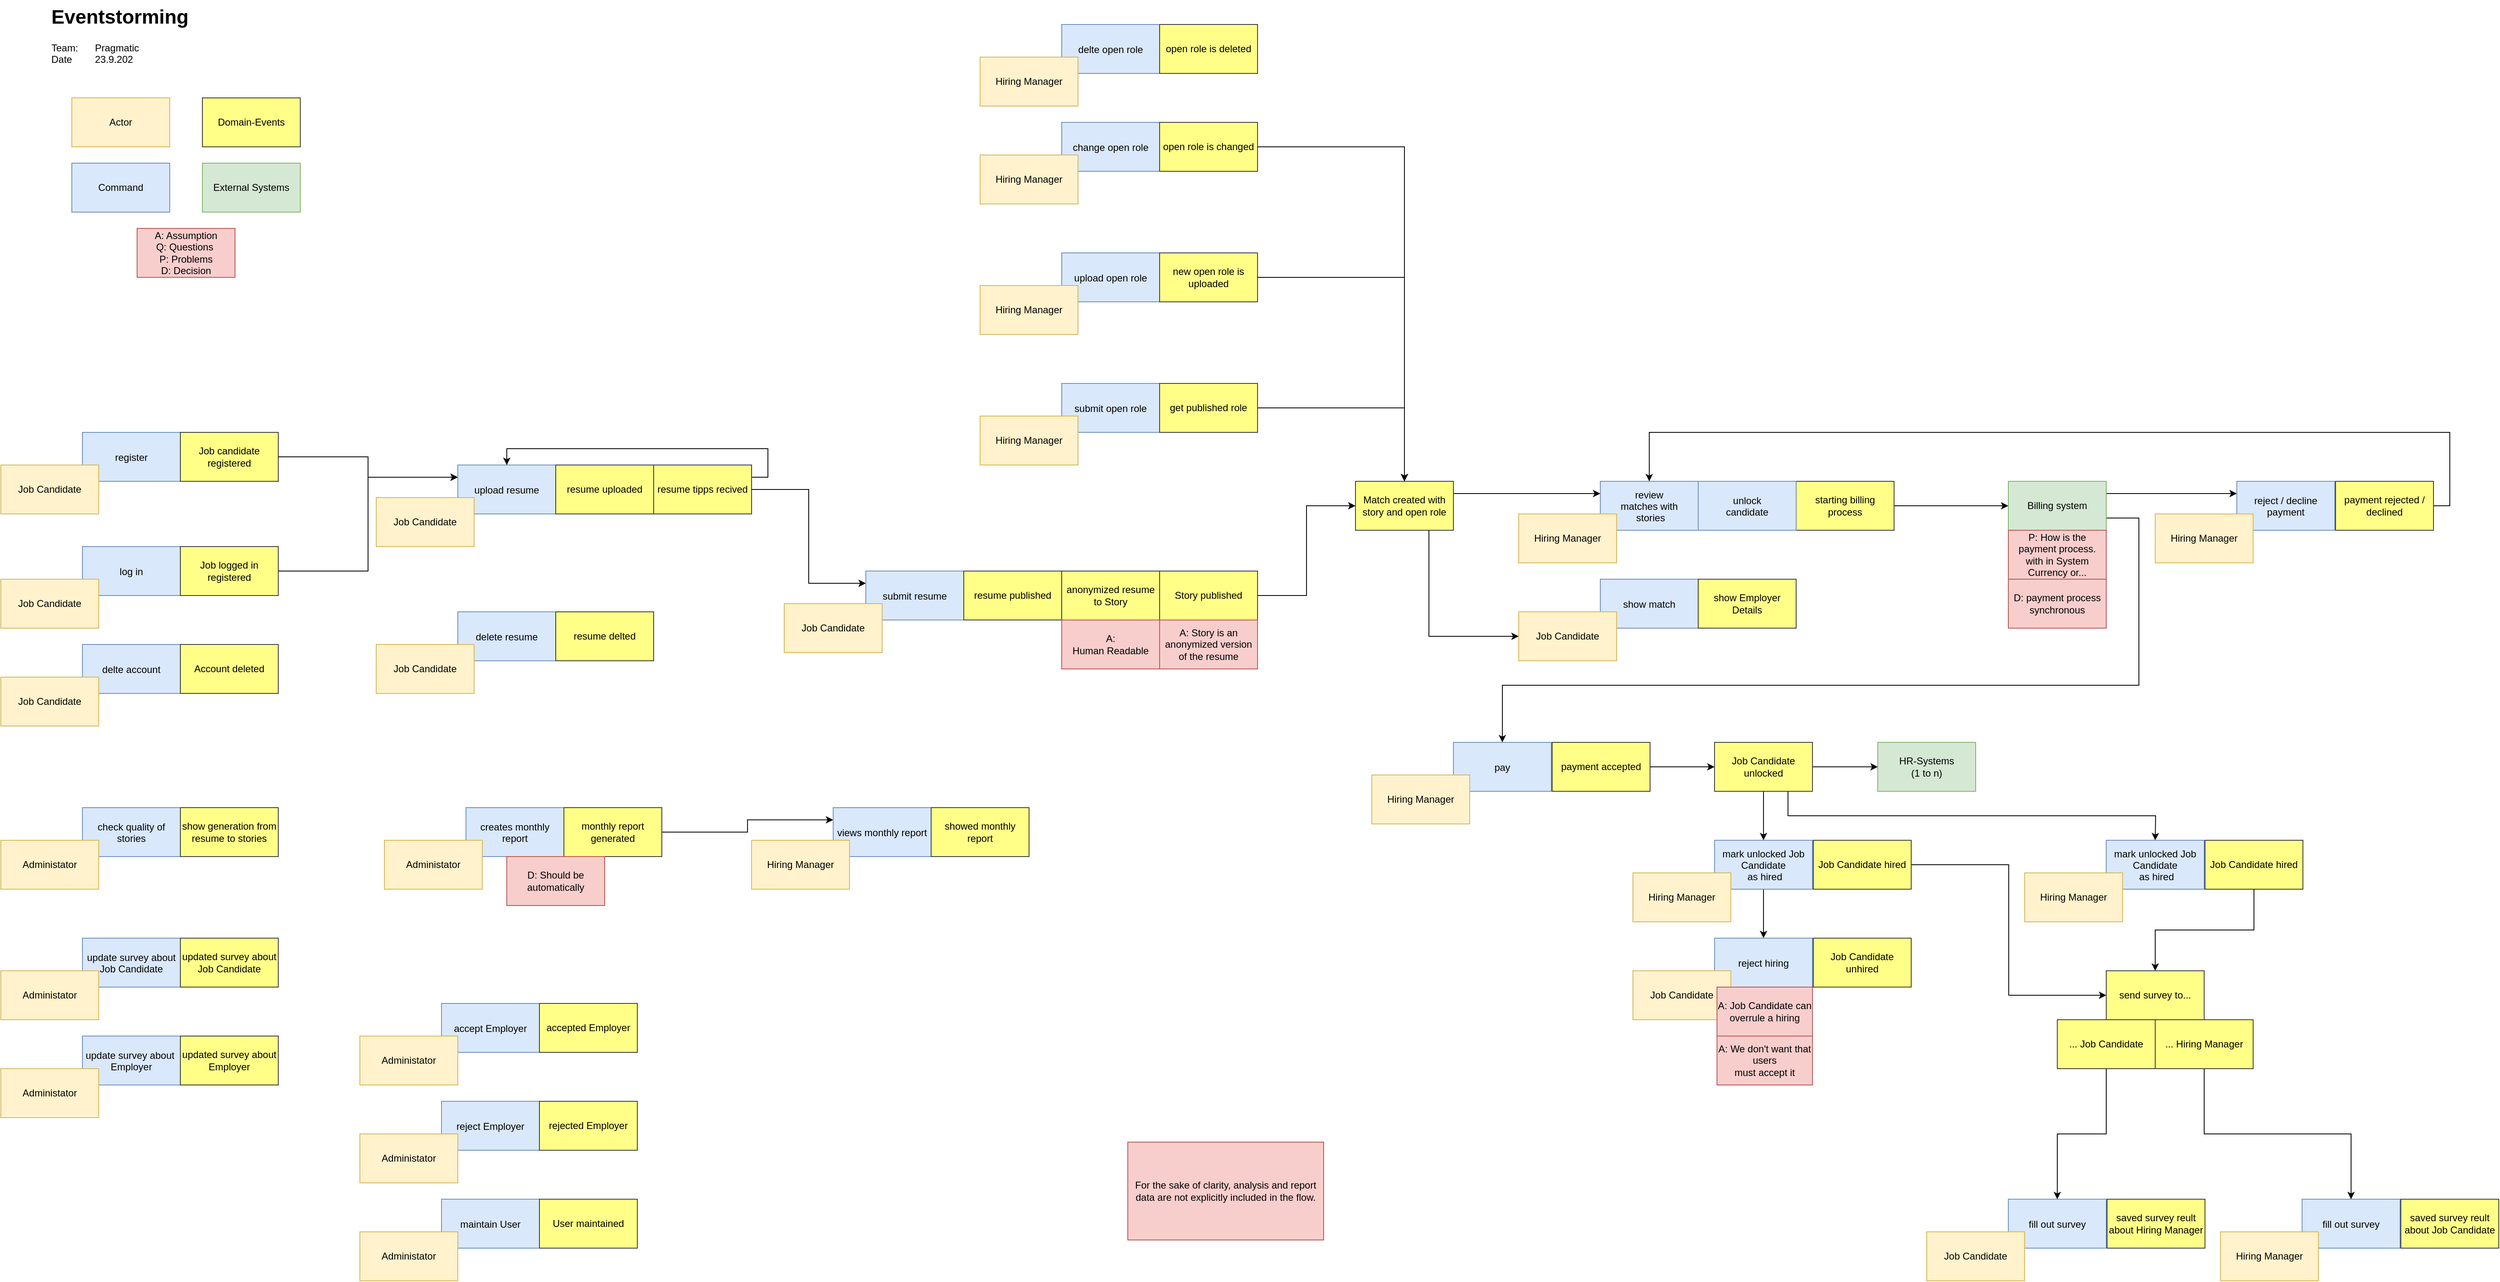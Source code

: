 <mxfile version="24.7.16">
  <diagram name="Seite-1" id="Ka84pMd_1TQliL1998kE">
    <mxGraphModel dx="3641" dy="2691" grid="1" gridSize="10" guides="1" tooltips="1" connect="1" arrows="1" fold="1" page="1" pageScale="1" pageWidth="827" pageHeight="1169" math="0" shadow="0">
      <root>
        <mxCell id="0" />
        <mxCell id="1" parent="0" />
        <mxCell id="ensxZk92bmqrK62Dlh4l-1" value="Actor" style="rounded=0;whiteSpace=wrap;html=1;fillColor=#fff2cc;strokeColor=#d6b656;" parent="1" vertex="1">
          <mxGeometry x="-293" y="-310" width="120" height="60" as="geometry" />
        </mxCell>
        <mxCell id="ensxZk92bmqrK62Dlh4l-3" value="Command" style="rounded=0;whiteSpace=wrap;html=1;fillColor=#dae8fc;strokeColor=#6c8ebf;" parent="1" vertex="1">
          <mxGeometry x="-293" y="-230" width="120" height="60" as="geometry" />
        </mxCell>
        <mxCell id="ensxZk92bmqrK62Dlh4l-4" value="Domain-Events" style="rounded=0;whiteSpace=wrap;html=1;fillColor=#ffff88;strokeColor=#36393d;" parent="1" vertex="1">
          <mxGeometry x="-133" y="-310" width="120" height="60" as="geometry" />
        </mxCell>
        <mxCell id="ensxZk92bmqrK62Dlh4l-5" value="External Systems" style="rounded=0;whiteSpace=wrap;html=1;fillColor=#d5e8d4;strokeColor=#82b366;" parent="1" vertex="1">
          <mxGeometry x="-133" y="-230" width="120" height="60" as="geometry" />
        </mxCell>
        <mxCell id="ensxZk92bmqrK62Dlh4l-6" value="&lt;h1 style=&quot;margin-top: 0px;&quot;&gt;Eventstorming&lt;/h1&gt;&lt;p&gt;Team: &lt;span style=&quot;white-space: pre;&quot;&gt;&#x9;&lt;/span&gt;Pragmatic&lt;br&gt;Date&lt;span style=&quot;white-space: pre;&quot;&gt;&#x9;&lt;/span&gt;23.9.202&lt;/p&gt;" style="text;html=1;whiteSpace=wrap;overflow=hidden;rounded=0;" parent="1" vertex="1">
          <mxGeometry x="-320" y="-430" width="180" height="120" as="geometry" />
        </mxCell>
        <mxCell id="ensxZk92bmqrK62Dlh4l-7" value="A: Assumption&lt;br&gt;Q: Questions&amp;nbsp; &lt;br&gt;P: Problems&lt;br&gt;D: Decision" style="rounded=0;whiteSpace=wrap;html=1;fillColor=#f8cecc;strokeColor=#b85450;" parent="1" vertex="1">
          <mxGeometry x="-213" y="-150" width="120" height="60" as="geometry" />
        </mxCell>
        <mxCell id="ensxZk92bmqrK62Dlh4l-8" value="&lt;p style=&quot;margin: 0px; font-variant-numeric: normal; font-variant-east-asian: normal; font-variant-alternates: normal; font-size-adjust: none; font-kerning: auto; font-optical-sizing: auto; font-feature-settings: normal; font-variation-settings: normal; font-variant-position: normal; font-stretch: normal; line-height: normal; text-align: start;&quot; class=&quot;p1&quot;&gt;register&lt;/p&gt;" style="rounded=0;whiteSpace=wrap;html=1;fillColor=#dae8fc;strokeColor=#6c8ebf;" parent="1" vertex="1">
          <mxGeometry x="-280" y="100" width="120" height="60" as="geometry" />
        </mxCell>
        <mxCell id="ensxZk92bmqrK62Dlh4l-9" value="Job Candidate" style="rounded=0;whiteSpace=wrap;html=1;fillColor=#fff2cc;strokeColor=#d6b656;" parent="1" vertex="1">
          <mxGeometry x="-380" y="140" width="120" height="60" as="geometry" />
        </mxCell>
        <mxCell id="ensxZk92bmqrK62Dlh4l-10" value="Job candidate registered" style="rounded=0;whiteSpace=wrap;html=1;fillColor=#ffff88;strokeColor=#36393d;" parent="1" vertex="1">
          <mxGeometry x="-160" y="100" width="120" height="60" as="geometry" />
        </mxCell>
        <mxCell id="ensxZk92bmqrK62Dlh4l-11" value="&lt;p style=&quot;margin: 0px; font-variant-numeric: normal; font-variant-east-asian: normal; font-variant-alternates: normal; font-size-adjust: none; font-kerning: auto; font-optical-sizing: auto; font-feature-settings: normal; font-variation-settings: normal; font-variant-position: normal; font-stretch: normal; line-height: normal; text-align: start;&quot; class=&quot;p1&quot;&gt;log in&lt;/p&gt;" style="rounded=0;whiteSpace=wrap;html=1;fillColor=#dae8fc;strokeColor=#6c8ebf;" parent="1" vertex="1">
          <mxGeometry x="-280" y="240" width="120" height="60" as="geometry" />
        </mxCell>
        <mxCell id="ensxZk92bmqrK62Dlh4l-12" value="Job Candidate" style="rounded=0;whiteSpace=wrap;html=1;fillColor=#fff2cc;strokeColor=#d6b656;" parent="1" vertex="1">
          <mxGeometry x="-380" y="280" width="120" height="60" as="geometry" />
        </mxCell>
        <mxCell id="ensxZk92bmqrK62Dlh4l-19" style="edgeStyle=orthogonalEdgeStyle;rounded=0;orthogonalLoop=1;jettySize=auto;html=1;exitX=1;exitY=0.5;exitDx=0;exitDy=0;entryX=0;entryY=0.25;entryDx=0;entryDy=0;" parent="1" source="ensxZk92bmqrK62Dlh4l-13" target="ensxZk92bmqrK62Dlh4l-14" edge="1">
          <mxGeometry relative="1" as="geometry" />
        </mxCell>
        <mxCell id="ensxZk92bmqrK62Dlh4l-13" value="Job logged in registered" style="rounded=0;whiteSpace=wrap;html=1;fillColor=#ffff88;strokeColor=#36393d;" parent="1" vertex="1">
          <mxGeometry x="-160" y="240" width="120" height="60" as="geometry" />
        </mxCell>
        <mxCell id="ensxZk92bmqrK62Dlh4l-14" value="&lt;p style=&quot;margin: 0px; font-variant-numeric: normal; font-variant-east-asian: normal; font-variant-alternates: normal; font-size-adjust: none; font-kerning: auto; font-optical-sizing: auto; font-feature-settings: normal; font-variation-settings: normal; font-variant-position: normal; font-stretch: normal; line-height: normal; text-align: start;&quot; class=&quot;p1&quot;&gt;upload resume&lt;/p&gt;" style="rounded=0;whiteSpace=wrap;html=1;fillColor=#dae8fc;strokeColor=#6c8ebf;" parent="1" vertex="1">
          <mxGeometry x="180" y="140" width="120" height="60" as="geometry" />
        </mxCell>
        <mxCell id="ensxZk92bmqrK62Dlh4l-15" value="Job Candidate" style="rounded=0;whiteSpace=wrap;html=1;fillColor=#fff2cc;strokeColor=#d6b656;" parent="1" vertex="1">
          <mxGeometry x="80" y="180" width="120" height="60" as="geometry" />
        </mxCell>
        <mxCell id="ensxZk92bmqrK62Dlh4l-16" value="resume uploaded" style="rounded=0;whiteSpace=wrap;html=1;fillColor=#ffff88;strokeColor=#36393d;" parent="1" vertex="1">
          <mxGeometry x="300" y="140" width="120" height="60" as="geometry" />
        </mxCell>
        <mxCell id="ensxZk92bmqrK62Dlh4l-17" style="edgeStyle=orthogonalEdgeStyle;rounded=0;orthogonalLoop=1;jettySize=auto;html=1;exitX=1;exitY=0.5;exitDx=0;exitDy=0;entryX=0;entryY=0.25;entryDx=0;entryDy=0;" parent="1" source="ensxZk92bmqrK62Dlh4l-10" target="ensxZk92bmqrK62Dlh4l-14" edge="1">
          <mxGeometry relative="1" as="geometry" />
        </mxCell>
        <mxCell id="LAuYVijurVUjFU-Nl5fI-39" style="edgeStyle=orthogonalEdgeStyle;rounded=0;orthogonalLoop=1;jettySize=auto;html=1;exitX=1;exitY=0.5;exitDx=0;exitDy=0;entryX=0;entryY=0.25;entryDx=0;entryDy=0;" parent="1" source="ensxZk92bmqrK62Dlh4l-20" target="ensxZk92bmqrK62Dlh4l-27" edge="1">
          <mxGeometry relative="1" as="geometry" />
        </mxCell>
        <mxCell id="LAuYVijurVUjFU-Nl5fI-41" style="edgeStyle=orthogonalEdgeStyle;rounded=0;orthogonalLoop=1;jettySize=auto;html=1;exitX=1;exitY=0.25;exitDx=0;exitDy=0;entryX=0.5;entryY=0;entryDx=0;entryDy=0;" parent="1" source="ensxZk92bmqrK62Dlh4l-20" target="ensxZk92bmqrK62Dlh4l-14" edge="1">
          <mxGeometry relative="1" as="geometry">
            <Array as="points">
              <mxPoint x="560" y="155" />
              <mxPoint x="560" y="120" />
              <mxPoint x="240" y="120" />
            </Array>
          </mxGeometry>
        </mxCell>
        <mxCell id="ensxZk92bmqrK62Dlh4l-20" value="resume tipps recived" style="rounded=0;whiteSpace=wrap;html=1;fillColor=#ffff88;strokeColor=#36393d;" parent="1" vertex="1">
          <mxGeometry x="420" y="140" width="120" height="60" as="geometry" />
        </mxCell>
        <mxCell id="ensxZk92bmqrK62Dlh4l-21" value="&lt;p style=&quot;margin: 0px; font-variant-numeric: normal; font-variant-east-asian: normal; font-variant-alternates: normal; font-size-adjust: none; font-kerning: auto; font-optical-sizing: auto; font-feature-settings: normal; font-variation-settings: normal; font-variant-position: normal; font-stretch: normal; line-height: normal; text-align: start;&quot; class=&quot;p1&quot;&gt;delte account&lt;/p&gt;" style="rounded=0;whiteSpace=wrap;html=1;fillColor=#dae8fc;strokeColor=#6c8ebf;" parent="1" vertex="1">
          <mxGeometry x="-280" y="360" width="120" height="60" as="geometry" />
        </mxCell>
        <mxCell id="ensxZk92bmqrK62Dlh4l-22" value="Job Candidate" style="rounded=0;whiteSpace=wrap;html=1;fillColor=#fff2cc;strokeColor=#d6b656;" parent="1" vertex="1">
          <mxGeometry x="-380" y="400" width="120" height="60" as="geometry" />
        </mxCell>
        <mxCell id="ensxZk92bmqrK62Dlh4l-23" value="Account deleted" style="rounded=0;whiteSpace=wrap;html=1;fillColor=#ffff88;strokeColor=#36393d;" parent="1" vertex="1">
          <mxGeometry x="-160" y="360" width="120" height="60" as="geometry" />
        </mxCell>
        <mxCell id="ensxZk92bmqrK62Dlh4l-24" value="&lt;p style=&quot;margin: 0px; font-variant-numeric: normal; font-variant-east-asian: normal; font-variant-alternates: normal; font-size-adjust: none; font-kerning: auto; font-optical-sizing: auto; font-feature-settings: normal; font-variation-settings: normal; font-variant-position: normal; font-stretch: normal; line-height: normal; text-align: start;&quot; class=&quot;p1&quot;&gt;delete resume&lt;/p&gt;" style="rounded=0;whiteSpace=wrap;html=1;fillColor=#dae8fc;strokeColor=#6c8ebf;" parent="1" vertex="1">
          <mxGeometry x="180" y="320" width="120" height="60" as="geometry" />
        </mxCell>
        <mxCell id="ensxZk92bmqrK62Dlh4l-25" value="Job Candidate" style="rounded=0;whiteSpace=wrap;html=1;fillColor=#fff2cc;strokeColor=#d6b656;" parent="1" vertex="1">
          <mxGeometry x="80" y="360" width="120" height="60" as="geometry" />
        </mxCell>
        <mxCell id="ensxZk92bmqrK62Dlh4l-26" value="resume delted" style="rounded=0;whiteSpace=wrap;html=1;fillColor=#ffff88;strokeColor=#36393d;" parent="1" vertex="1">
          <mxGeometry x="300" y="320" width="120" height="60" as="geometry" />
        </mxCell>
        <mxCell id="ensxZk92bmqrK62Dlh4l-27" value="&lt;p style=&quot;margin: 0px; font-variant-numeric: normal; font-variant-east-asian: normal; font-variant-alternates: normal; font-size-adjust: none; font-kerning: auto; font-optical-sizing: auto; font-feature-settings: normal; font-variation-settings: normal; font-variant-position: normal; font-stretch: normal; line-height: normal; text-align: start;&quot; class=&quot;p1&quot;&gt;submit resume&lt;/p&gt;" style="rounded=0;whiteSpace=wrap;html=1;fillColor=#dae8fc;strokeColor=#6c8ebf;" parent="1" vertex="1">
          <mxGeometry x="680" y="270" width="120" height="60" as="geometry" />
        </mxCell>
        <mxCell id="ensxZk92bmqrK62Dlh4l-28" value="Job Candidate" style="rounded=0;whiteSpace=wrap;html=1;fillColor=#fff2cc;strokeColor=#d6b656;" parent="1" vertex="1">
          <mxGeometry x="580" y="310" width="120" height="60" as="geometry" />
        </mxCell>
        <mxCell id="ensxZk92bmqrK62Dlh4l-29" value="resume published" style="rounded=0;whiteSpace=wrap;html=1;fillColor=#ffff88;strokeColor=#36393d;" parent="1" vertex="1">
          <mxGeometry x="800" y="270" width="120" height="60" as="geometry" />
        </mxCell>
        <mxCell id="ensxZk92bmqrK62Dlh4l-30" value="anonymized resume to Story" style="rounded=0;whiteSpace=wrap;html=1;fillColor=#ffff88;strokeColor=#36393d;" parent="1" vertex="1">
          <mxGeometry x="920" y="270" width="120" height="60" as="geometry" />
        </mxCell>
        <mxCell id="ensxZk92bmqrK62Dlh4l-42" style="edgeStyle=orthogonalEdgeStyle;rounded=0;orthogonalLoop=1;jettySize=auto;html=1;exitX=1;exitY=0.5;exitDx=0;exitDy=0;entryX=0;entryY=0.5;entryDx=0;entryDy=0;" parent="1" source="ensxZk92bmqrK62Dlh4l-31" target="ensxZk92bmqrK62Dlh4l-41" edge="1">
          <mxGeometry relative="1" as="geometry" />
        </mxCell>
        <mxCell id="ensxZk92bmqrK62Dlh4l-31" value="Story published" style="rounded=0;whiteSpace=wrap;html=1;fillColor=#ffff88;strokeColor=#36393d;" parent="1" vertex="1">
          <mxGeometry x="1040" y="270" width="120" height="60" as="geometry" />
        </mxCell>
        <mxCell id="ensxZk92bmqrK62Dlh4l-32" value="A:&lt;br&gt;Human Readable" style="rounded=0;whiteSpace=wrap;html=1;fillColor=#f8cecc;strokeColor=#b85450;" parent="1" vertex="1">
          <mxGeometry x="920" y="330" width="120" height="60" as="geometry" />
        </mxCell>
        <mxCell id="ensxZk92bmqrK62Dlh4l-33" value="A: Story is an anonymized version of the resume" style="rounded=0;whiteSpace=wrap;html=1;fillColor=#f8cecc;strokeColor=#b85450;" parent="1" vertex="1">
          <mxGeometry x="1040" y="330" width="120" height="60" as="geometry" />
        </mxCell>
        <mxCell id="ensxZk92bmqrK62Dlh4l-34" value="&lt;p style=&quot;margin: 0px; font-variant-numeric: normal; font-variant-east-asian: normal; font-variant-alternates: normal; font-size-adjust: none; font-kerning: auto; font-optical-sizing: auto; font-feature-settings: normal; font-variation-settings: normal; font-variant-position: normal; font-stretch: normal; line-height: normal; text-align: start;&quot; class=&quot;p1&quot;&gt;submit open role&lt;/p&gt;" style="rounded=0;whiteSpace=wrap;html=1;fillColor=#dae8fc;strokeColor=#6c8ebf;" parent="1" vertex="1">
          <mxGeometry x="920" y="40" width="120" height="60" as="geometry" />
        </mxCell>
        <mxCell id="ensxZk92bmqrK62Dlh4l-35" value="Hiring Manager" style="rounded=0;whiteSpace=wrap;html=1;fillColor=#fff2cc;strokeColor=#d6b656;" parent="1" vertex="1">
          <mxGeometry x="820" y="80" width="120" height="60" as="geometry" />
        </mxCell>
        <mxCell id="ensxZk92bmqrK62Dlh4l-43" style="edgeStyle=orthogonalEdgeStyle;rounded=0;orthogonalLoop=1;jettySize=auto;html=1;exitX=1;exitY=0.5;exitDx=0;exitDy=0;entryX=0.5;entryY=0;entryDx=0;entryDy=0;" parent="1" source="ensxZk92bmqrK62Dlh4l-36" target="ensxZk92bmqrK62Dlh4l-41" edge="1">
          <mxGeometry relative="1" as="geometry" />
        </mxCell>
        <mxCell id="ensxZk92bmqrK62Dlh4l-36" value="get published role" style="rounded=0;whiteSpace=wrap;html=1;fillColor=#ffff88;strokeColor=#36393d;" parent="1" vertex="1">
          <mxGeometry x="1040" y="40" width="120" height="60" as="geometry" />
        </mxCell>
        <mxCell id="ensxZk92bmqrK62Dlh4l-38" value="&lt;p style=&quot;margin: 0px; font-variant-numeric: normal; font-variant-east-asian: normal; font-variant-alternates: normal; font-size-adjust: none; font-kerning: auto; font-optical-sizing: auto; font-feature-settings: normal; font-variation-settings: normal; font-variant-position: normal; font-stretch: normal; line-height: normal;&quot; class=&quot;p1&quot;&gt;review &lt;br&gt;matches with&lt;br&gt;&amp;nbsp;stories&lt;/p&gt;" style="rounded=0;whiteSpace=wrap;html=1;fillColor=#dae8fc;strokeColor=#6c8ebf;align=center;" parent="1" vertex="1">
          <mxGeometry x="1580" y="160" width="120" height="60" as="geometry" />
        </mxCell>
        <mxCell id="ensxZk92bmqrK62Dlh4l-39" value="Hiring Manager" style="rounded=0;whiteSpace=wrap;html=1;fillColor=#fff2cc;strokeColor=#d6b656;" parent="1" vertex="1">
          <mxGeometry x="1480" y="200" width="120" height="60" as="geometry" />
        </mxCell>
        <mxCell id="ensxZk92bmqrK62Dlh4l-66" style="edgeStyle=orthogonalEdgeStyle;rounded=0;orthogonalLoop=1;jettySize=auto;html=1;exitX=1;exitY=0.5;exitDx=0;exitDy=0;entryX=0;entryY=0.5;entryDx=0;entryDy=0;" parent="1" source="ensxZk92bmqrK62Dlh4l-40" target="ensxZk92bmqrK62Dlh4l-65" edge="1">
          <mxGeometry relative="1" as="geometry" />
        </mxCell>
        <mxCell id="ensxZk92bmqrK62Dlh4l-40" value="starting billing process" style="rounded=0;whiteSpace=wrap;html=1;fillColor=#ffff88;strokeColor=#36393d;" parent="1" vertex="1">
          <mxGeometry x="1820" y="160" width="120" height="60" as="geometry" />
        </mxCell>
        <mxCell id="ensxZk92bmqrK62Dlh4l-63" style="edgeStyle=orthogonalEdgeStyle;rounded=0;orthogonalLoop=1;jettySize=auto;html=1;exitX=1;exitY=0.25;exitDx=0;exitDy=0;entryX=0;entryY=0.25;entryDx=0;entryDy=0;" parent="1" source="ensxZk92bmqrK62Dlh4l-41" target="ensxZk92bmqrK62Dlh4l-38" edge="1">
          <mxGeometry relative="1" as="geometry" />
        </mxCell>
        <mxCell id="LAuYVijurVUjFU-Nl5fI-35" style="edgeStyle=orthogonalEdgeStyle;rounded=0;orthogonalLoop=1;jettySize=auto;html=1;exitX=0.75;exitY=1;exitDx=0;exitDy=0;entryX=0;entryY=0.5;entryDx=0;entryDy=0;" parent="1" source="ensxZk92bmqrK62Dlh4l-41" target="LAuYVijurVUjFU-Nl5fI-33" edge="1">
          <mxGeometry relative="1" as="geometry" />
        </mxCell>
        <mxCell id="ensxZk92bmqrK62Dlh4l-41" value="Match created with story and open role" style="rounded=0;whiteSpace=wrap;html=1;fillColor=#ffff88;strokeColor=#36393d;" parent="1" vertex="1">
          <mxGeometry x="1280" y="160" width="120" height="60" as="geometry" />
        </mxCell>
        <mxCell id="ensxZk92bmqrK62Dlh4l-53" value="&lt;p style=&quot;margin: 0px; font-variant-numeric: normal; font-variant-east-asian: normal; font-variant-alternates: normal; font-size-adjust: none; font-kerning: auto; font-optical-sizing: auto; font-feature-settings: normal; font-variation-settings: normal; font-variant-position: normal; font-stretch: normal; line-height: normal; text-align: start;&quot; class=&quot;p1&quot;&gt;upload open role&lt;/p&gt;" style="rounded=0;whiteSpace=wrap;html=1;fillColor=#dae8fc;strokeColor=#6c8ebf;" parent="1" vertex="1">
          <mxGeometry x="920" y="-120" width="120" height="60" as="geometry" />
        </mxCell>
        <mxCell id="ensxZk92bmqrK62Dlh4l-54" value="Hiring Manager" style="rounded=0;whiteSpace=wrap;html=1;fillColor=#fff2cc;strokeColor=#d6b656;" parent="1" vertex="1">
          <mxGeometry x="820" y="-80" width="120" height="60" as="geometry" />
        </mxCell>
        <mxCell id="LAuYVijurVUjFU-Nl5fI-42" style="edgeStyle=orthogonalEdgeStyle;rounded=0;orthogonalLoop=1;jettySize=auto;html=1;exitX=1;exitY=0.5;exitDx=0;exitDy=0;entryX=0.5;entryY=0;entryDx=0;entryDy=0;" parent="1" source="ensxZk92bmqrK62Dlh4l-55" target="ensxZk92bmqrK62Dlh4l-41" edge="1">
          <mxGeometry relative="1" as="geometry" />
        </mxCell>
        <mxCell id="ensxZk92bmqrK62Dlh4l-55" value="new open role is uploaded" style="rounded=0;whiteSpace=wrap;html=1;fillColor=#ffff88;strokeColor=#36393d;" parent="1" vertex="1">
          <mxGeometry x="1040" y="-120" width="120" height="60" as="geometry" />
        </mxCell>
        <mxCell id="ensxZk92bmqrK62Dlh4l-56" value="&lt;p style=&quot;margin: 0px; font-variant-numeric: normal; font-variant-east-asian: normal; font-variant-alternates: normal; font-size-adjust: none; font-kerning: auto; font-optical-sizing: auto; font-feature-settings: normal; font-variation-settings: normal; font-variant-position: normal; font-stretch: normal; line-height: normal; text-align: start;&quot; class=&quot;p1&quot;&gt;change open role&lt;/p&gt;" style="rounded=0;whiteSpace=wrap;html=1;fillColor=#dae8fc;strokeColor=#6c8ebf;" parent="1" vertex="1">
          <mxGeometry x="920" y="-280" width="120" height="60" as="geometry" />
        </mxCell>
        <mxCell id="ensxZk92bmqrK62Dlh4l-57" value="Hiring Manager" style="rounded=0;whiteSpace=wrap;html=1;fillColor=#fff2cc;strokeColor=#d6b656;" parent="1" vertex="1">
          <mxGeometry x="820" y="-240" width="120" height="60" as="geometry" />
        </mxCell>
        <mxCell id="ensxZk92bmqrK62Dlh4l-62" style="edgeStyle=orthogonalEdgeStyle;rounded=0;orthogonalLoop=1;jettySize=auto;html=1;exitX=1;exitY=0.5;exitDx=0;exitDy=0;" parent="1" source="ensxZk92bmqrK62Dlh4l-58" target="ensxZk92bmqrK62Dlh4l-41" edge="1">
          <mxGeometry relative="1" as="geometry" />
        </mxCell>
        <mxCell id="ensxZk92bmqrK62Dlh4l-58" value="open role is changed" style="rounded=0;whiteSpace=wrap;html=1;fillColor=#ffff88;strokeColor=#36393d;" parent="1" vertex="1">
          <mxGeometry x="1040" y="-280" width="120" height="60" as="geometry" />
        </mxCell>
        <mxCell id="ensxZk92bmqrK62Dlh4l-59" value="&lt;p style=&quot;margin: 0px; font-variant-numeric: normal; font-variant-east-asian: normal; font-variant-alternates: normal; font-size-adjust: none; font-kerning: auto; font-optical-sizing: auto; font-feature-settings: normal; font-variation-settings: normal; font-variant-position: normal; font-stretch: normal; line-height: normal; text-align: start;&quot; class=&quot;p1&quot;&gt;delte open role&lt;/p&gt;" style="rounded=0;whiteSpace=wrap;html=1;fillColor=#dae8fc;strokeColor=#6c8ebf;" parent="1" vertex="1">
          <mxGeometry x="920" y="-400" width="120" height="60" as="geometry" />
        </mxCell>
        <mxCell id="ensxZk92bmqrK62Dlh4l-60" value="Hiring Manager" style="rounded=0;whiteSpace=wrap;html=1;fillColor=#fff2cc;strokeColor=#d6b656;" parent="1" vertex="1">
          <mxGeometry x="820" y="-360" width="120" height="60" as="geometry" />
        </mxCell>
        <mxCell id="ensxZk92bmqrK62Dlh4l-61" value="open role is deleted" style="rounded=0;whiteSpace=wrap;html=1;fillColor=#ffff88;strokeColor=#36393d;" parent="1" vertex="1">
          <mxGeometry x="1040" y="-400" width="120" height="60" as="geometry" />
        </mxCell>
        <mxCell id="ensxZk92bmqrK62Dlh4l-64" value="&lt;p style=&quot;margin: 0px; font-variant-numeric: normal; font-variant-east-asian: normal; font-variant-alternates: normal; font-size-adjust: none; font-kerning: auto; font-optical-sizing: auto; font-feature-settings: normal; font-variation-settings: normal; font-variant-position: normal; font-stretch: normal; line-height: normal;&quot; class=&quot;p1&quot;&gt;unlock&lt;br&gt;candidate&lt;/p&gt;" style="rounded=0;whiteSpace=wrap;html=1;fillColor=#dae8fc;strokeColor=#6c8ebf;align=center;" parent="1" vertex="1">
          <mxGeometry x="1700" y="160" width="120" height="60" as="geometry" />
        </mxCell>
        <mxCell id="ensxZk92bmqrK62Dlh4l-74" style="edgeStyle=orthogonalEdgeStyle;rounded=0;orthogonalLoop=1;jettySize=auto;html=1;exitX=1;exitY=0.25;exitDx=0;exitDy=0;entryX=0;entryY=0.25;entryDx=0;entryDy=0;" parent="1" source="ensxZk92bmqrK62Dlh4l-65" target="ensxZk92bmqrK62Dlh4l-69" edge="1">
          <mxGeometry relative="1" as="geometry" />
        </mxCell>
        <mxCell id="ensxZk92bmqrK62Dlh4l-79" style="edgeStyle=orthogonalEdgeStyle;rounded=0;orthogonalLoop=1;jettySize=auto;html=1;exitX=1;exitY=0.75;exitDx=0;exitDy=0;entryX=0.5;entryY=0;entryDx=0;entryDy=0;" parent="1" source="ensxZk92bmqrK62Dlh4l-65" target="ensxZk92bmqrK62Dlh4l-77" edge="1">
          <mxGeometry relative="1" as="geometry">
            <Array as="points">
              <mxPoint x="2240" y="205" />
              <mxPoint x="2240" y="410" />
              <mxPoint x="1460" y="410" />
            </Array>
          </mxGeometry>
        </mxCell>
        <mxCell id="ensxZk92bmqrK62Dlh4l-65" value="Billing system" style="rounded=0;whiteSpace=wrap;html=1;fillColor=#d5e8d4;strokeColor=#82b366;" parent="1" vertex="1">
          <mxGeometry x="2080" y="160" width="120" height="60" as="geometry" />
        </mxCell>
        <mxCell id="ensxZk92bmqrK62Dlh4l-67" value="P: How is the payment process. with in System Currency or..." style="rounded=0;whiteSpace=wrap;html=1;fillColor=#f8cecc;strokeColor=#b85450;" parent="1" vertex="1">
          <mxGeometry x="2080" y="220" width="120" height="60" as="geometry" />
        </mxCell>
        <mxCell id="ensxZk92bmqrK62Dlh4l-75" style="edgeStyle=orthogonalEdgeStyle;rounded=0;orthogonalLoop=1;jettySize=auto;html=1;exitX=1;exitY=0.5;exitDx=0;exitDy=0;entryX=0.5;entryY=0;entryDx=0;entryDy=0;" parent="1" source="ensxZk92bmqrK62Dlh4l-68" target="ensxZk92bmqrK62Dlh4l-38" edge="1">
          <mxGeometry relative="1" as="geometry">
            <Array as="points">
              <mxPoint x="2621" y="190" />
              <mxPoint x="2621" y="100" />
              <mxPoint x="1640" y="100" />
            </Array>
          </mxGeometry>
        </mxCell>
        <mxCell id="ensxZk92bmqrK62Dlh4l-68" value="payment rejected / declined" style="rounded=0;whiteSpace=wrap;html=1;fillColor=#ffff88;strokeColor=#36393d;" parent="1" vertex="1">
          <mxGeometry x="2481" y="160" width="120" height="60" as="geometry" />
        </mxCell>
        <mxCell id="ensxZk92bmqrK62Dlh4l-69" value="&lt;p style=&quot;margin: 0px; font-variant-numeric: normal; font-variant-east-asian: normal; font-variant-alternates: normal; font-size-adjust: none; font-kerning: auto; font-optical-sizing: auto; font-feature-settings: normal; font-variation-settings: normal; font-variant-position: normal; font-stretch: normal; line-height: normal;&quot; class=&quot;p1&quot;&gt;reject / decline payment&lt;/p&gt;" style="rounded=0;whiteSpace=wrap;html=1;fillColor=#dae8fc;strokeColor=#6c8ebf;align=center;" parent="1" vertex="1">
          <mxGeometry x="2360" y="160" width="120" height="60" as="geometry" />
        </mxCell>
        <mxCell id="ensxZk92bmqrK62Dlh4l-70" value="Hiring Manager" style="rounded=0;whiteSpace=wrap;html=1;fillColor=#fff2cc;strokeColor=#d6b656;" parent="1" vertex="1">
          <mxGeometry x="2260" y="200" width="120" height="60" as="geometry" />
        </mxCell>
        <mxCell id="ensxZk92bmqrK62Dlh4l-81" style="edgeStyle=orthogonalEdgeStyle;rounded=0;orthogonalLoop=1;jettySize=auto;html=1;exitX=1;exitY=0.5;exitDx=0;exitDy=0;entryX=0;entryY=0.5;entryDx=0;entryDy=0;" parent="1" source="ensxZk92bmqrK62Dlh4l-76" target="ensxZk92bmqrK62Dlh4l-80" edge="1">
          <mxGeometry relative="1" as="geometry" />
        </mxCell>
        <mxCell id="ensxZk92bmqrK62Dlh4l-76" value="payment accepted" style="rounded=0;whiteSpace=wrap;html=1;fillColor=#ffff88;strokeColor=#36393d;" parent="1" vertex="1">
          <mxGeometry x="1521" y="480" width="120" height="60" as="geometry" />
        </mxCell>
        <mxCell id="ensxZk92bmqrK62Dlh4l-77" value="&lt;p style=&quot;margin: 0px; font-variant-numeric: normal; font-variant-east-asian: normal; font-variant-alternates: normal; font-size-adjust: none; font-kerning: auto; font-optical-sizing: auto; font-feature-settings: normal; font-variation-settings: normal; font-variant-position: normal; font-stretch: normal; line-height: normal;&quot; class=&quot;p1&quot;&gt;pay&lt;/p&gt;" style="rounded=0;whiteSpace=wrap;html=1;fillColor=#dae8fc;strokeColor=#6c8ebf;align=center;" parent="1" vertex="1">
          <mxGeometry x="1400" y="480" width="120" height="60" as="geometry" />
        </mxCell>
        <mxCell id="ensxZk92bmqrK62Dlh4l-78" value="Hiring Manager" style="rounded=0;whiteSpace=wrap;html=1;fillColor=#fff2cc;strokeColor=#d6b656;" parent="1" vertex="1">
          <mxGeometry x="1300" y="520" width="120" height="60" as="geometry" />
        </mxCell>
        <mxCell id="ensxZk92bmqrK62Dlh4l-83" style="edgeStyle=orthogonalEdgeStyle;rounded=0;orthogonalLoop=1;jettySize=auto;html=1;exitX=1;exitY=0.5;exitDx=0;exitDy=0;" parent="1" source="ensxZk92bmqrK62Dlh4l-80" target="ensxZk92bmqrK62Dlh4l-82" edge="1">
          <mxGeometry relative="1" as="geometry" />
        </mxCell>
        <mxCell id="ensxZk92bmqrK62Dlh4l-95" style="edgeStyle=orthogonalEdgeStyle;rounded=0;orthogonalLoop=1;jettySize=auto;html=1;exitX=0.5;exitY=1;exitDx=0;exitDy=0;entryX=0.5;entryY=0;entryDx=0;entryDy=0;" parent="1" source="ensxZk92bmqrK62Dlh4l-80" target="ensxZk92bmqrK62Dlh4l-85" edge="1">
          <mxGeometry relative="1" as="geometry">
            <mxPoint x="1780" y="560" as="targetPoint" />
          </mxGeometry>
        </mxCell>
        <mxCell id="ensxZk92bmqrK62Dlh4l-108" style="edgeStyle=orthogonalEdgeStyle;rounded=0;orthogonalLoop=1;jettySize=auto;html=1;exitX=0.75;exitY=1;exitDx=0;exitDy=0;" parent="1" source="ensxZk92bmqrK62Dlh4l-80" edge="1">
          <mxGeometry relative="1" as="geometry">
            <mxPoint x="2260" y="600" as="targetPoint" />
          </mxGeometry>
        </mxCell>
        <mxCell id="ensxZk92bmqrK62Dlh4l-80" value="Job Candidate unlocked" style="rounded=0;whiteSpace=wrap;html=1;fillColor=#ffff88;strokeColor=#36393d;" parent="1" vertex="1">
          <mxGeometry x="1720" y="480" width="120" height="60" as="geometry" />
        </mxCell>
        <mxCell id="ensxZk92bmqrK62Dlh4l-82" value="HR-Systems&lt;div&gt;(1 to n)&lt;/div&gt;" style="rounded=0;whiteSpace=wrap;html=1;fillColor=#d5e8d4;strokeColor=#82b366;" parent="1" vertex="1">
          <mxGeometry x="1920" y="480" width="120" height="60" as="geometry" />
        </mxCell>
        <mxCell id="ensxZk92bmqrK62Dlh4l-134" style="edgeStyle=orthogonalEdgeStyle;rounded=0;orthogonalLoop=1;jettySize=auto;html=1;exitX=1;exitY=0.5;exitDx=0;exitDy=0;entryX=0;entryY=0.5;entryDx=0;entryDy=0;" parent="1" source="ensxZk92bmqrK62Dlh4l-84" target="ensxZk92bmqrK62Dlh4l-131" edge="1">
          <mxGeometry relative="1" as="geometry" />
        </mxCell>
        <mxCell id="ensxZk92bmqrK62Dlh4l-84" value="Job Candidate hired" style="rounded=0;whiteSpace=wrap;html=1;fillColor=#ffff88;strokeColor=#36393d;" parent="1" vertex="1">
          <mxGeometry x="1841" y="600" width="120" height="60" as="geometry" />
        </mxCell>
        <mxCell id="ensxZk92bmqrK62Dlh4l-96" style="edgeStyle=orthogonalEdgeStyle;rounded=0;orthogonalLoop=1;jettySize=auto;html=1;exitX=0.5;exitY=1;exitDx=0;exitDy=0;entryX=0.5;entryY=0;entryDx=0;entryDy=0;" parent="1" source="ensxZk92bmqrK62Dlh4l-85" target="ensxZk92bmqrK62Dlh4l-88" edge="1">
          <mxGeometry relative="1" as="geometry" />
        </mxCell>
        <mxCell id="ensxZk92bmqrK62Dlh4l-85" value="&lt;p style=&quot;margin: 0px; font-variant-numeric: normal; font-variant-east-asian: normal; font-variant-alternates: normal; font-size-adjust: none; font-kerning: auto; font-optical-sizing: auto; font-feature-settings: normal; font-variation-settings: normal; font-variant-position: normal; font-stretch: normal; line-height: normal;&quot; class=&quot;p1&quot;&gt;mark unlocked Job Candidate&lt;br&gt;&amp;nbsp;as hired&lt;/p&gt;" style="rounded=0;whiteSpace=wrap;html=1;fillColor=#dae8fc;strokeColor=#6c8ebf;align=center;" parent="1" vertex="1">
          <mxGeometry x="1720" y="600" width="120" height="60" as="geometry" />
        </mxCell>
        <mxCell id="ensxZk92bmqrK62Dlh4l-86" value="Hiring Manager" style="rounded=0;whiteSpace=wrap;html=1;fillColor=#fff2cc;strokeColor=#d6b656;" parent="1" vertex="1">
          <mxGeometry x="1620" y="640" width="120" height="60" as="geometry" />
        </mxCell>
        <mxCell id="ensxZk92bmqrK62Dlh4l-87" value="Job Candidate unhired" style="rounded=0;whiteSpace=wrap;html=1;fillColor=#ffff88;strokeColor=#36393d;" parent="1" vertex="1">
          <mxGeometry x="1841" y="720" width="120" height="60" as="geometry" />
        </mxCell>
        <mxCell id="ensxZk92bmqrK62Dlh4l-88" value="&lt;p style=&quot;margin: 0px; font-variant-numeric: normal; font-variant-east-asian: normal; font-variant-alternates: normal; font-size-adjust: none; font-kerning: auto; font-optical-sizing: auto; font-feature-settings: normal; font-variation-settings: normal; font-variant-position: normal; font-stretch: normal; line-height: normal;&quot; class=&quot;p1&quot;&gt;reject hiring&lt;/p&gt;" style="rounded=0;whiteSpace=wrap;html=1;fillColor=#dae8fc;strokeColor=#6c8ebf;align=center;" parent="1" vertex="1">
          <mxGeometry x="1720" y="720" width="120" height="60" as="geometry" />
        </mxCell>
        <mxCell id="ensxZk92bmqrK62Dlh4l-89" value="Job Candidate" style="rounded=0;whiteSpace=wrap;html=1;fillColor=#fff2cc;strokeColor=#d6b656;" parent="1" vertex="1">
          <mxGeometry x="1620" y="760" width="120" height="60" as="geometry" />
        </mxCell>
        <mxCell id="ensxZk92bmqrK62Dlh4l-90" value="A: Job Candidate can overrule a hiring" style="rounded=0;whiteSpace=wrap;html=1;fillColor=#f8cecc;strokeColor=#b85450;" parent="1" vertex="1">
          <mxGeometry x="1723" y="780" width="117" height="60" as="geometry" />
        </mxCell>
        <mxCell id="ensxZk92bmqrK62Dlh4l-92" value="A: We don&#39;t want that users&lt;br&gt;must accept it" style="rounded=0;whiteSpace=wrap;html=1;fillColor=#f8cecc;strokeColor=#b85450;" parent="1" vertex="1">
          <mxGeometry x="1723" y="840" width="117" height="60" as="geometry" />
        </mxCell>
        <mxCell id="ensxZk92bmqrK62Dlh4l-93" value="D: payment process synchronous" style="rounded=0;whiteSpace=wrap;html=1;fillColor=#f8cecc;strokeColor=#b85450;" parent="1" vertex="1">
          <mxGeometry x="2080" y="280" width="120" height="60" as="geometry" />
        </mxCell>
        <mxCell id="ensxZk92bmqrK62Dlh4l-94" value="For the sake of clarity, analysis and report data are not explicitly included in the flow." style="rounded=0;whiteSpace=wrap;html=1;fillColor=#f8cecc;strokeColor=#b85450;" parent="1" vertex="1">
          <mxGeometry x="1001" y="970" width="240" height="120" as="geometry" />
        </mxCell>
        <mxCell id="ensxZk92bmqrK62Dlh4l-99" value="saved survey reult about Job Candidate" style="rounded=0;whiteSpace=wrap;html=1;fillColor=#ffff88;strokeColor=#36393d;" parent="1" vertex="1">
          <mxGeometry x="2561" y="1040" width="120" height="60" as="geometry" />
        </mxCell>
        <mxCell id="ensxZk92bmqrK62Dlh4l-101" value="&lt;p style=&quot;margin: 0px; font-variant-numeric: normal; font-variant-east-asian: normal; font-variant-alternates: normal; font-size-adjust: none; font-kerning: auto; font-optical-sizing: auto; font-feature-settings: normal; font-variation-settings: normal; font-variant-position: normal; font-stretch: normal; line-height: normal;&quot; class=&quot;p1&quot;&gt;fill out survey&lt;/p&gt;" style="rounded=0;whiteSpace=wrap;html=1;fillColor=#dae8fc;strokeColor=#6c8ebf;align=center;" parent="1" vertex="1">
          <mxGeometry x="2440" y="1040" width="120" height="60" as="geometry" />
        </mxCell>
        <mxCell id="ensxZk92bmqrK62Dlh4l-102" value="Hiring Manager" style="rounded=0;whiteSpace=wrap;html=1;fillColor=#fff2cc;strokeColor=#d6b656;" parent="1" vertex="1">
          <mxGeometry x="2340" y="1080" width="120" height="60" as="geometry" />
        </mxCell>
        <mxCell id="ensxZk92bmqrK62Dlh4l-103" value="saved survey reult about Hiring Manager" style="rounded=0;whiteSpace=wrap;html=1;fillColor=#ffff88;strokeColor=#36393d;" parent="1" vertex="1">
          <mxGeometry x="2201" y="1040" width="120" height="60" as="geometry" />
        </mxCell>
        <mxCell id="ensxZk92bmqrK62Dlh4l-104" value="&lt;p style=&quot;margin: 0px; font-variant-numeric: normal; font-variant-east-asian: normal; font-variant-alternates: normal; font-size-adjust: none; font-kerning: auto; font-optical-sizing: auto; font-feature-settings: normal; font-variation-settings: normal; font-variant-position: normal; font-stretch: normal; line-height: normal;&quot; class=&quot;p1&quot;&gt;fill out survey&lt;/p&gt;" style="rounded=0;whiteSpace=wrap;html=1;fillColor=#dae8fc;strokeColor=#6c8ebf;align=center;" parent="1" vertex="1">
          <mxGeometry x="2080" y="1040" width="120" height="60" as="geometry" />
        </mxCell>
        <mxCell id="ensxZk92bmqrK62Dlh4l-105" value="Job Candidate" style="rounded=0;whiteSpace=wrap;html=1;fillColor=#fff2cc;strokeColor=#d6b656;" parent="1" vertex="1">
          <mxGeometry x="1980" y="1080" width="120" height="60" as="geometry" />
        </mxCell>
        <mxCell id="ensxZk92bmqrK62Dlh4l-124" value="Job Candidate hired" style="rounded=0;whiteSpace=wrap;html=1;fillColor=#ffff88;strokeColor=#36393d;" parent="1" vertex="1">
          <mxGeometry x="2321" y="600" width="120" height="60" as="geometry" />
        </mxCell>
        <mxCell id="ensxZk92bmqrK62Dlh4l-125" style="edgeStyle=orthogonalEdgeStyle;rounded=0;orthogonalLoop=1;jettySize=auto;html=1;exitX=0.5;exitY=1;exitDx=0;exitDy=0;entryX=0.5;entryY=0;entryDx=0;entryDy=0;" parent="1" source="ensxZk92bmqrK62Dlh4l-124" target="ensxZk92bmqrK62Dlh4l-131" edge="1">
          <mxGeometry relative="1" as="geometry">
            <mxPoint x="2260" y="720" as="targetPoint" />
          </mxGeometry>
        </mxCell>
        <mxCell id="ensxZk92bmqrK62Dlh4l-126" value="&lt;p style=&quot;margin: 0px; font-variant-numeric: normal; font-variant-east-asian: normal; font-variant-alternates: normal; font-size-adjust: none; font-kerning: auto; font-optical-sizing: auto; font-feature-settings: normal; font-variation-settings: normal; font-variant-position: normal; font-stretch: normal; line-height: normal;&quot; class=&quot;p1&quot;&gt;mark unlocked Job Candidate&lt;br&gt;&amp;nbsp;as hired&lt;/p&gt;" style="rounded=0;whiteSpace=wrap;html=1;fillColor=#dae8fc;strokeColor=#6c8ebf;align=center;" parent="1" vertex="1">
          <mxGeometry x="2200" y="600" width="120" height="60" as="geometry" />
        </mxCell>
        <mxCell id="ensxZk92bmqrK62Dlh4l-127" value="Hiring Manager" style="rounded=0;whiteSpace=wrap;html=1;fillColor=#fff2cc;strokeColor=#d6b656;" parent="1" vertex="1">
          <mxGeometry x="2100" y="640" width="120" height="60" as="geometry" />
        </mxCell>
        <mxCell id="ensxZk92bmqrK62Dlh4l-131" value="send survey to..." style="rounded=0;whiteSpace=wrap;html=1;fillColor=#ffff88;strokeColor=#36393d;" parent="1" vertex="1">
          <mxGeometry x="2200" y="760" width="120" height="60" as="geometry" />
        </mxCell>
        <mxCell id="ensxZk92bmqrK62Dlh4l-136" style="edgeStyle=orthogonalEdgeStyle;rounded=0;orthogonalLoop=1;jettySize=auto;html=1;exitX=0.5;exitY=1;exitDx=0;exitDy=0;entryX=0.5;entryY=0;entryDx=0;entryDy=0;" parent="1" source="ensxZk92bmqrK62Dlh4l-132" target="ensxZk92bmqrK62Dlh4l-101" edge="1">
          <mxGeometry relative="1" as="geometry" />
        </mxCell>
        <mxCell id="ensxZk92bmqrK62Dlh4l-132" value="... Hiring Manager" style="rounded=0;whiteSpace=wrap;html=1;fillColor=#ffff88;strokeColor=#36393d;" parent="1" vertex="1">
          <mxGeometry x="2260" y="820" width="120" height="60" as="geometry" />
        </mxCell>
        <mxCell id="ensxZk92bmqrK62Dlh4l-135" style="edgeStyle=orthogonalEdgeStyle;rounded=0;orthogonalLoop=1;jettySize=auto;html=1;exitX=0.5;exitY=1;exitDx=0;exitDy=0;entryX=0.5;entryY=0;entryDx=0;entryDy=0;" parent="1" source="ensxZk92bmqrK62Dlh4l-133" target="ensxZk92bmqrK62Dlh4l-104" edge="1">
          <mxGeometry relative="1" as="geometry" />
        </mxCell>
        <mxCell id="ensxZk92bmqrK62Dlh4l-133" value="... Job Candidate" style="rounded=0;whiteSpace=wrap;html=1;fillColor=#ffff88;strokeColor=#36393d;" parent="1" vertex="1">
          <mxGeometry x="2140" y="820" width="120" height="60" as="geometry" />
        </mxCell>
        <mxCell id="LAuYVijurVUjFU-Nl5fI-1" value="&lt;p class=&quot;p1&quot; style=&quot;margin: 0px; font-variant-numeric: normal; font-variant-east-asian: normal; font-variant-alternates: normal; font-size-adjust: none; font-kerning: auto; font-optical-sizing: auto; font-feature-settings: normal; font-variation-settings: normal; font-variant-position: normal; font-stretch: normal; line-height: normal;&quot;&gt;creates monthly report&lt;/p&gt;" style="rounded=0;whiteSpace=wrap;html=1;fillColor=#dae8fc;strokeColor=#6c8ebf;align=center;" parent="1" vertex="1">
          <mxGeometry x="190" y="560" width="120" height="60" as="geometry" />
        </mxCell>
        <mxCell id="LAuYVijurVUjFU-Nl5fI-2" value="Administator" style="rounded=0;whiteSpace=wrap;html=1;fillColor=#fff2cc;strokeColor=#d6b656;" parent="1" vertex="1">
          <mxGeometry x="90" y="600" width="120" height="60" as="geometry" />
        </mxCell>
        <mxCell id="LAuYVijurVUjFU-Nl5fI-12" style="edgeStyle=orthogonalEdgeStyle;rounded=0;orthogonalLoop=1;jettySize=auto;html=1;exitX=1;exitY=0.5;exitDx=0;exitDy=0;entryX=0;entryY=0.25;entryDx=0;entryDy=0;" parent="1" source="LAuYVijurVUjFU-Nl5fI-3" target="LAuYVijurVUjFU-Nl5fI-7" edge="1">
          <mxGeometry relative="1" as="geometry" />
        </mxCell>
        <mxCell id="LAuYVijurVUjFU-Nl5fI-3" value="monthly report generated" style="rounded=0;whiteSpace=wrap;html=1;fillColor=#ffff88;strokeColor=#36393d;" parent="1" vertex="1">
          <mxGeometry x="310" y="560" width="120" height="60" as="geometry" />
        </mxCell>
        <mxCell id="LAuYVijurVUjFU-Nl5fI-5" value="D: Should be automatically" style="rounded=0;whiteSpace=wrap;html=1;fillColor=#f8cecc;strokeColor=#b85450;" parent="1" vertex="1">
          <mxGeometry x="240" y="620" width="120" height="60" as="geometry" />
        </mxCell>
        <mxCell id="LAuYVijurVUjFU-Nl5fI-7" value="&lt;p class=&quot;p1&quot; style=&quot;margin: 0px; font-variant-numeric: normal; font-variant-east-asian: normal; font-variant-alternates: normal; font-size-adjust: none; font-kerning: auto; font-optical-sizing: auto; font-feature-settings: normal; font-variation-settings: normal; font-variant-position: normal; font-stretch: normal; line-height: normal;&quot;&gt;views monthly report&lt;/p&gt;" style="rounded=0;whiteSpace=wrap;html=1;fillColor=#dae8fc;strokeColor=#6c8ebf;align=center;" parent="1" vertex="1">
          <mxGeometry x="640" y="560" width="120" height="60" as="geometry" />
        </mxCell>
        <mxCell id="LAuYVijurVUjFU-Nl5fI-8" value="Hiring Manager" style="rounded=0;whiteSpace=wrap;html=1;fillColor=#fff2cc;strokeColor=#d6b656;" parent="1" vertex="1">
          <mxGeometry x="540" y="600" width="120" height="60" as="geometry" />
        </mxCell>
        <mxCell id="LAuYVijurVUjFU-Nl5fI-9" value="showed monthly report" style="rounded=0;whiteSpace=wrap;html=1;fillColor=#ffff88;strokeColor=#36393d;" parent="1" vertex="1">
          <mxGeometry x="760" y="560" width="120" height="60" as="geometry" />
        </mxCell>
        <mxCell id="LAuYVijurVUjFU-Nl5fI-13" value="&lt;p class=&quot;p1&quot; style=&quot;margin: 0px; font-variant-numeric: normal; font-variant-east-asian: normal; font-variant-alternates: normal; font-size-adjust: none; font-kerning: auto; font-optical-sizing: auto; font-feature-settings: normal; font-variation-settings: normal; font-variant-position: normal; font-stretch: normal; line-height: normal;&quot;&gt;check quality of stories&lt;/p&gt;" style="rounded=0;whiteSpace=wrap;html=1;fillColor=#dae8fc;strokeColor=#6c8ebf;align=center;" parent="1" vertex="1">
          <mxGeometry x="-280" y="560" width="120" height="60" as="geometry" />
        </mxCell>
        <mxCell id="LAuYVijurVUjFU-Nl5fI-14" value="Administator" style="rounded=0;whiteSpace=wrap;html=1;fillColor=#fff2cc;strokeColor=#d6b656;" parent="1" vertex="1">
          <mxGeometry x="-380" y="600" width="120" height="60" as="geometry" />
        </mxCell>
        <mxCell id="LAuYVijurVUjFU-Nl5fI-15" value="show generation from resume to stories" style="rounded=0;whiteSpace=wrap;html=1;fillColor=#ffff88;strokeColor=#36393d;" parent="1" vertex="1">
          <mxGeometry x="-160" y="560" width="120" height="60" as="geometry" />
        </mxCell>
        <mxCell id="LAuYVijurVUjFU-Nl5fI-17" value="&lt;p class=&quot;p1&quot; style=&quot;margin: 0px; font-variant-numeric: normal; font-variant-east-asian: normal; font-variant-alternates: normal; font-size-adjust: none; font-kerning: auto; font-optical-sizing: auto; font-feature-settings: normal; font-variation-settings: normal; font-variant-position: normal; font-stretch: normal; line-height: normal;&quot;&gt;update survey about Job Candidate&lt;/p&gt;" style="rounded=0;whiteSpace=wrap;html=1;fillColor=#dae8fc;strokeColor=#6c8ebf;align=center;" parent="1" vertex="1">
          <mxGeometry x="-280" y="720" width="120" height="60" as="geometry" />
        </mxCell>
        <mxCell id="LAuYVijurVUjFU-Nl5fI-18" value="Administator" style="rounded=0;whiteSpace=wrap;html=1;fillColor=#fff2cc;strokeColor=#d6b656;" parent="1" vertex="1">
          <mxGeometry x="-380" y="760" width="120" height="60" as="geometry" />
        </mxCell>
        <mxCell id="LAuYVijurVUjFU-Nl5fI-19" value="updated survey about Job Candidate" style="rounded=0;whiteSpace=wrap;html=1;fillColor=#ffff88;strokeColor=#36393d;" parent="1" vertex="1">
          <mxGeometry x="-160" y="720" width="120" height="60" as="geometry" />
        </mxCell>
        <mxCell id="LAuYVijurVUjFU-Nl5fI-20" value="&lt;p class=&quot;p1&quot; style=&quot;margin: 0px; font-variant-numeric: normal; font-variant-east-asian: normal; font-variant-alternates: normal; font-size-adjust: none; font-kerning: auto; font-optical-sizing: auto; font-feature-settings: normal; font-variation-settings: normal; font-variant-position: normal; font-stretch: normal; line-height: normal;&quot;&gt;update survey about&amp;nbsp;&lt;br&gt;Employer&lt;/p&gt;" style="rounded=0;whiteSpace=wrap;html=1;fillColor=#dae8fc;strokeColor=#6c8ebf;align=center;" parent="1" vertex="1">
          <mxGeometry x="-280" y="840" width="120" height="60" as="geometry" />
        </mxCell>
        <mxCell id="LAuYVijurVUjFU-Nl5fI-21" value="Administator" style="rounded=0;whiteSpace=wrap;html=1;fillColor=#fff2cc;strokeColor=#d6b656;" parent="1" vertex="1">
          <mxGeometry x="-380" y="880" width="120" height="60" as="geometry" />
        </mxCell>
        <mxCell id="LAuYVijurVUjFU-Nl5fI-22" value="updated survey about Employer" style="rounded=0;whiteSpace=wrap;html=1;fillColor=#ffff88;strokeColor=#36393d;" parent="1" vertex="1">
          <mxGeometry x="-160" y="840" width="120" height="60" as="geometry" />
        </mxCell>
        <mxCell id="LAuYVijurVUjFU-Nl5fI-23" value="&lt;p class=&quot;p1&quot; style=&quot;margin: 0px; font-variant-numeric: normal; font-variant-east-asian: normal; font-variant-alternates: normal; font-size-adjust: none; font-kerning: auto; font-optical-sizing: auto; font-feature-settings: normal; font-variation-settings: normal; font-variant-position: normal; font-stretch: normal; line-height: normal;&quot;&gt;accept Employer&lt;/p&gt;" style="rounded=0;whiteSpace=wrap;html=1;fillColor=#dae8fc;strokeColor=#6c8ebf;align=center;" parent="1" vertex="1">
          <mxGeometry x="160" y="800" width="120" height="60" as="geometry" />
        </mxCell>
        <mxCell id="LAuYVijurVUjFU-Nl5fI-24" value="Administator" style="rounded=0;whiteSpace=wrap;html=1;fillColor=#fff2cc;strokeColor=#d6b656;" parent="1" vertex="1">
          <mxGeometry x="60" y="840" width="120" height="60" as="geometry" />
        </mxCell>
        <mxCell id="LAuYVijurVUjFU-Nl5fI-25" value="accepted Employer" style="rounded=0;whiteSpace=wrap;html=1;fillColor=#ffff88;strokeColor=#36393d;" parent="1" vertex="1">
          <mxGeometry x="280" y="800" width="120" height="60" as="geometry" />
        </mxCell>
        <mxCell id="LAuYVijurVUjFU-Nl5fI-26" value="&lt;p class=&quot;p1&quot; style=&quot;margin: 0px; font-variant-numeric: normal; font-variant-east-asian: normal; font-variant-alternates: normal; font-size-adjust: none; font-kerning: auto; font-optical-sizing: auto; font-feature-settings: normal; font-variation-settings: normal; font-variant-position: normal; font-stretch: normal; line-height: normal;&quot;&gt;reject Employer&lt;/p&gt;" style="rounded=0;whiteSpace=wrap;html=1;fillColor=#dae8fc;strokeColor=#6c8ebf;align=center;" parent="1" vertex="1">
          <mxGeometry x="160" y="920" width="120" height="60" as="geometry" />
        </mxCell>
        <mxCell id="LAuYVijurVUjFU-Nl5fI-27" value="Administator" style="rounded=0;whiteSpace=wrap;html=1;fillColor=#fff2cc;strokeColor=#d6b656;" parent="1" vertex="1">
          <mxGeometry x="60" y="960" width="120" height="60" as="geometry" />
        </mxCell>
        <mxCell id="LAuYVijurVUjFU-Nl5fI-28" value="rejected Employer" style="rounded=0;whiteSpace=wrap;html=1;fillColor=#ffff88;strokeColor=#36393d;" parent="1" vertex="1">
          <mxGeometry x="280" y="920" width="120" height="60" as="geometry" />
        </mxCell>
        <mxCell id="LAuYVijurVUjFU-Nl5fI-29" value="&lt;p class=&quot;p1&quot; style=&quot;margin: 0px; font-variant-numeric: normal; font-variant-east-asian: normal; font-variant-alternates: normal; font-size-adjust: none; font-kerning: auto; font-optical-sizing: auto; font-feature-settings: normal; font-variation-settings: normal; font-variant-position: normal; font-stretch: normal; line-height: normal;&quot;&gt;maintain User&lt;/p&gt;" style="rounded=0;whiteSpace=wrap;html=1;fillColor=#dae8fc;strokeColor=#6c8ebf;align=center;" parent="1" vertex="1">
          <mxGeometry x="160" y="1040" width="120" height="60" as="geometry" />
        </mxCell>
        <mxCell id="LAuYVijurVUjFU-Nl5fI-30" value="Administator" style="rounded=0;whiteSpace=wrap;html=1;fillColor=#fff2cc;strokeColor=#d6b656;" parent="1" vertex="1">
          <mxGeometry x="60" y="1080" width="120" height="60" as="geometry" />
        </mxCell>
        <mxCell id="LAuYVijurVUjFU-Nl5fI-31" value="User maintained" style="rounded=0;whiteSpace=wrap;html=1;fillColor=#ffff88;strokeColor=#36393d;" parent="1" vertex="1">
          <mxGeometry x="280" y="1040" width="120" height="60" as="geometry" />
        </mxCell>
        <mxCell id="LAuYVijurVUjFU-Nl5fI-32" value="&lt;p style=&quot;margin: 0px; font-variant-numeric: normal; font-variant-east-asian: normal; font-variant-alternates: normal; font-size-adjust: none; font-kerning: auto; font-optical-sizing: auto; font-feature-settings: normal; font-variation-settings: normal; font-variant-position: normal; font-stretch: normal; line-height: normal; text-align: start;&quot; class=&quot;p1&quot;&gt;show match&lt;/p&gt;" style="rounded=0;whiteSpace=wrap;html=1;fillColor=#dae8fc;strokeColor=#6c8ebf;" parent="1" vertex="1">
          <mxGeometry x="1580" y="280" width="120" height="60" as="geometry" />
        </mxCell>
        <mxCell id="LAuYVijurVUjFU-Nl5fI-33" value="Job Candidate" style="rounded=0;whiteSpace=wrap;html=1;fillColor=#fff2cc;strokeColor=#d6b656;" parent="1" vertex="1">
          <mxGeometry x="1480" y="320" width="120" height="60" as="geometry" />
        </mxCell>
        <mxCell id="LAuYVijurVUjFU-Nl5fI-34" value="show Employer Details" style="rounded=0;whiteSpace=wrap;html=1;fillColor=#ffff88;strokeColor=#36393d;" parent="1" vertex="1">
          <mxGeometry x="1700" y="280" width="120" height="60" as="geometry" />
        </mxCell>
      </root>
    </mxGraphModel>
  </diagram>
</mxfile>
